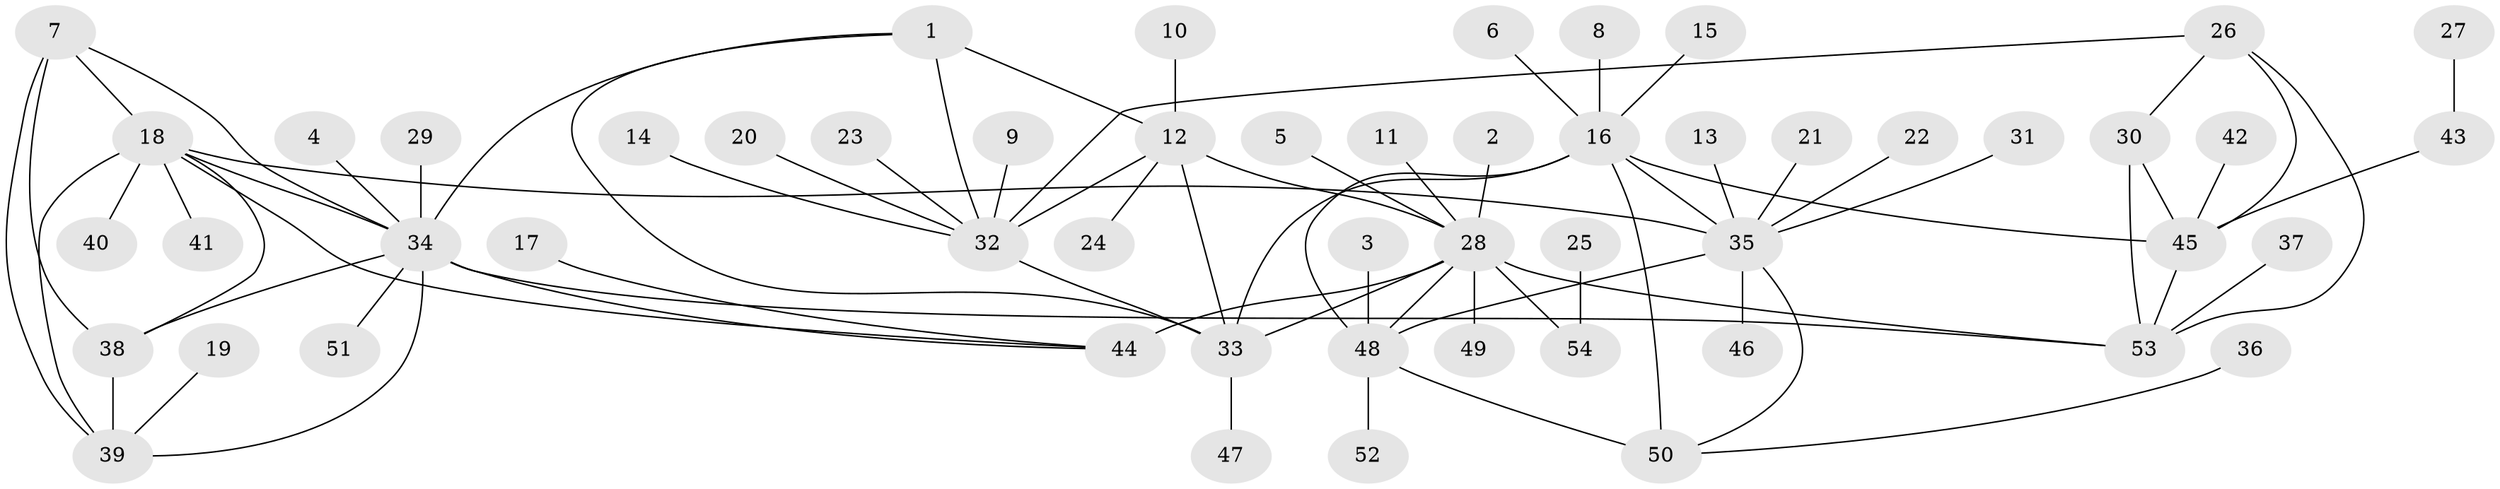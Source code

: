 // original degree distribution, {11: 0.027777777777777776, 4: 0.018518518518518517, 5: 0.046296296296296294, 7: 0.037037037037037035, 8: 0.018518518518518517, 12: 0.018518518518518517, 6: 0.046296296296296294, 9: 0.018518518518518517, 10: 0.009259259259259259, 1: 0.6296296296296297, 3: 0.037037037037037035, 2: 0.09259259259259259}
// Generated by graph-tools (version 1.1) at 2025/50/03/09/25 03:50:39]
// undirected, 54 vertices, 76 edges
graph export_dot {
graph [start="1"]
  node [color=gray90,style=filled];
  1;
  2;
  3;
  4;
  5;
  6;
  7;
  8;
  9;
  10;
  11;
  12;
  13;
  14;
  15;
  16;
  17;
  18;
  19;
  20;
  21;
  22;
  23;
  24;
  25;
  26;
  27;
  28;
  29;
  30;
  31;
  32;
  33;
  34;
  35;
  36;
  37;
  38;
  39;
  40;
  41;
  42;
  43;
  44;
  45;
  46;
  47;
  48;
  49;
  50;
  51;
  52;
  53;
  54;
  1 -- 12 [weight=2.0];
  1 -- 32 [weight=1.0];
  1 -- 33 [weight=1.0];
  1 -- 34 [weight=1.0];
  2 -- 28 [weight=1.0];
  3 -- 48 [weight=1.0];
  4 -- 34 [weight=1.0];
  5 -- 28 [weight=1.0];
  6 -- 16 [weight=1.0];
  7 -- 18 [weight=1.0];
  7 -- 34 [weight=1.0];
  7 -- 38 [weight=1.0];
  7 -- 39 [weight=1.0];
  8 -- 16 [weight=1.0];
  9 -- 32 [weight=1.0];
  10 -- 12 [weight=1.0];
  11 -- 28 [weight=1.0];
  12 -- 24 [weight=1.0];
  12 -- 28 [weight=1.0];
  12 -- 32 [weight=2.0];
  12 -- 33 [weight=2.0];
  13 -- 35 [weight=1.0];
  14 -- 32 [weight=1.0];
  15 -- 16 [weight=1.0];
  16 -- 33 [weight=1.0];
  16 -- 35 [weight=1.0];
  16 -- 45 [weight=1.0];
  16 -- 48 [weight=2.0];
  16 -- 50 [weight=1.0];
  17 -- 44 [weight=1.0];
  18 -- 34 [weight=1.0];
  18 -- 35 [weight=1.0];
  18 -- 38 [weight=1.0];
  18 -- 39 [weight=1.0];
  18 -- 40 [weight=1.0];
  18 -- 41 [weight=1.0];
  18 -- 44 [weight=1.0];
  19 -- 39 [weight=1.0];
  20 -- 32 [weight=1.0];
  21 -- 35 [weight=1.0];
  22 -- 35 [weight=1.0];
  23 -- 32 [weight=1.0];
  25 -- 54 [weight=1.0];
  26 -- 30 [weight=2.0];
  26 -- 32 [weight=2.0];
  26 -- 45 [weight=2.0];
  26 -- 53 [weight=2.0];
  27 -- 43 [weight=1.0];
  28 -- 33 [weight=1.0];
  28 -- 44 [weight=6.0];
  28 -- 48 [weight=1.0];
  28 -- 49 [weight=1.0];
  28 -- 53 [weight=1.0];
  28 -- 54 [weight=1.0];
  29 -- 34 [weight=1.0];
  30 -- 45 [weight=1.0];
  30 -- 53 [weight=1.0];
  31 -- 35 [weight=1.0];
  32 -- 33 [weight=1.0];
  33 -- 47 [weight=1.0];
  34 -- 38 [weight=1.0];
  34 -- 39 [weight=1.0];
  34 -- 44 [weight=1.0];
  34 -- 51 [weight=1.0];
  34 -- 53 [weight=1.0];
  35 -- 46 [weight=1.0];
  35 -- 48 [weight=2.0];
  35 -- 50 [weight=1.0];
  36 -- 50 [weight=1.0];
  37 -- 53 [weight=1.0];
  38 -- 39 [weight=1.0];
  42 -- 45 [weight=1.0];
  43 -- 45 [weight=1.0];
  45 -- 53 [weight=1.0];
  48 -- 50 [weight=2.0];
  48 -- 52 [weight=1.0];
}
